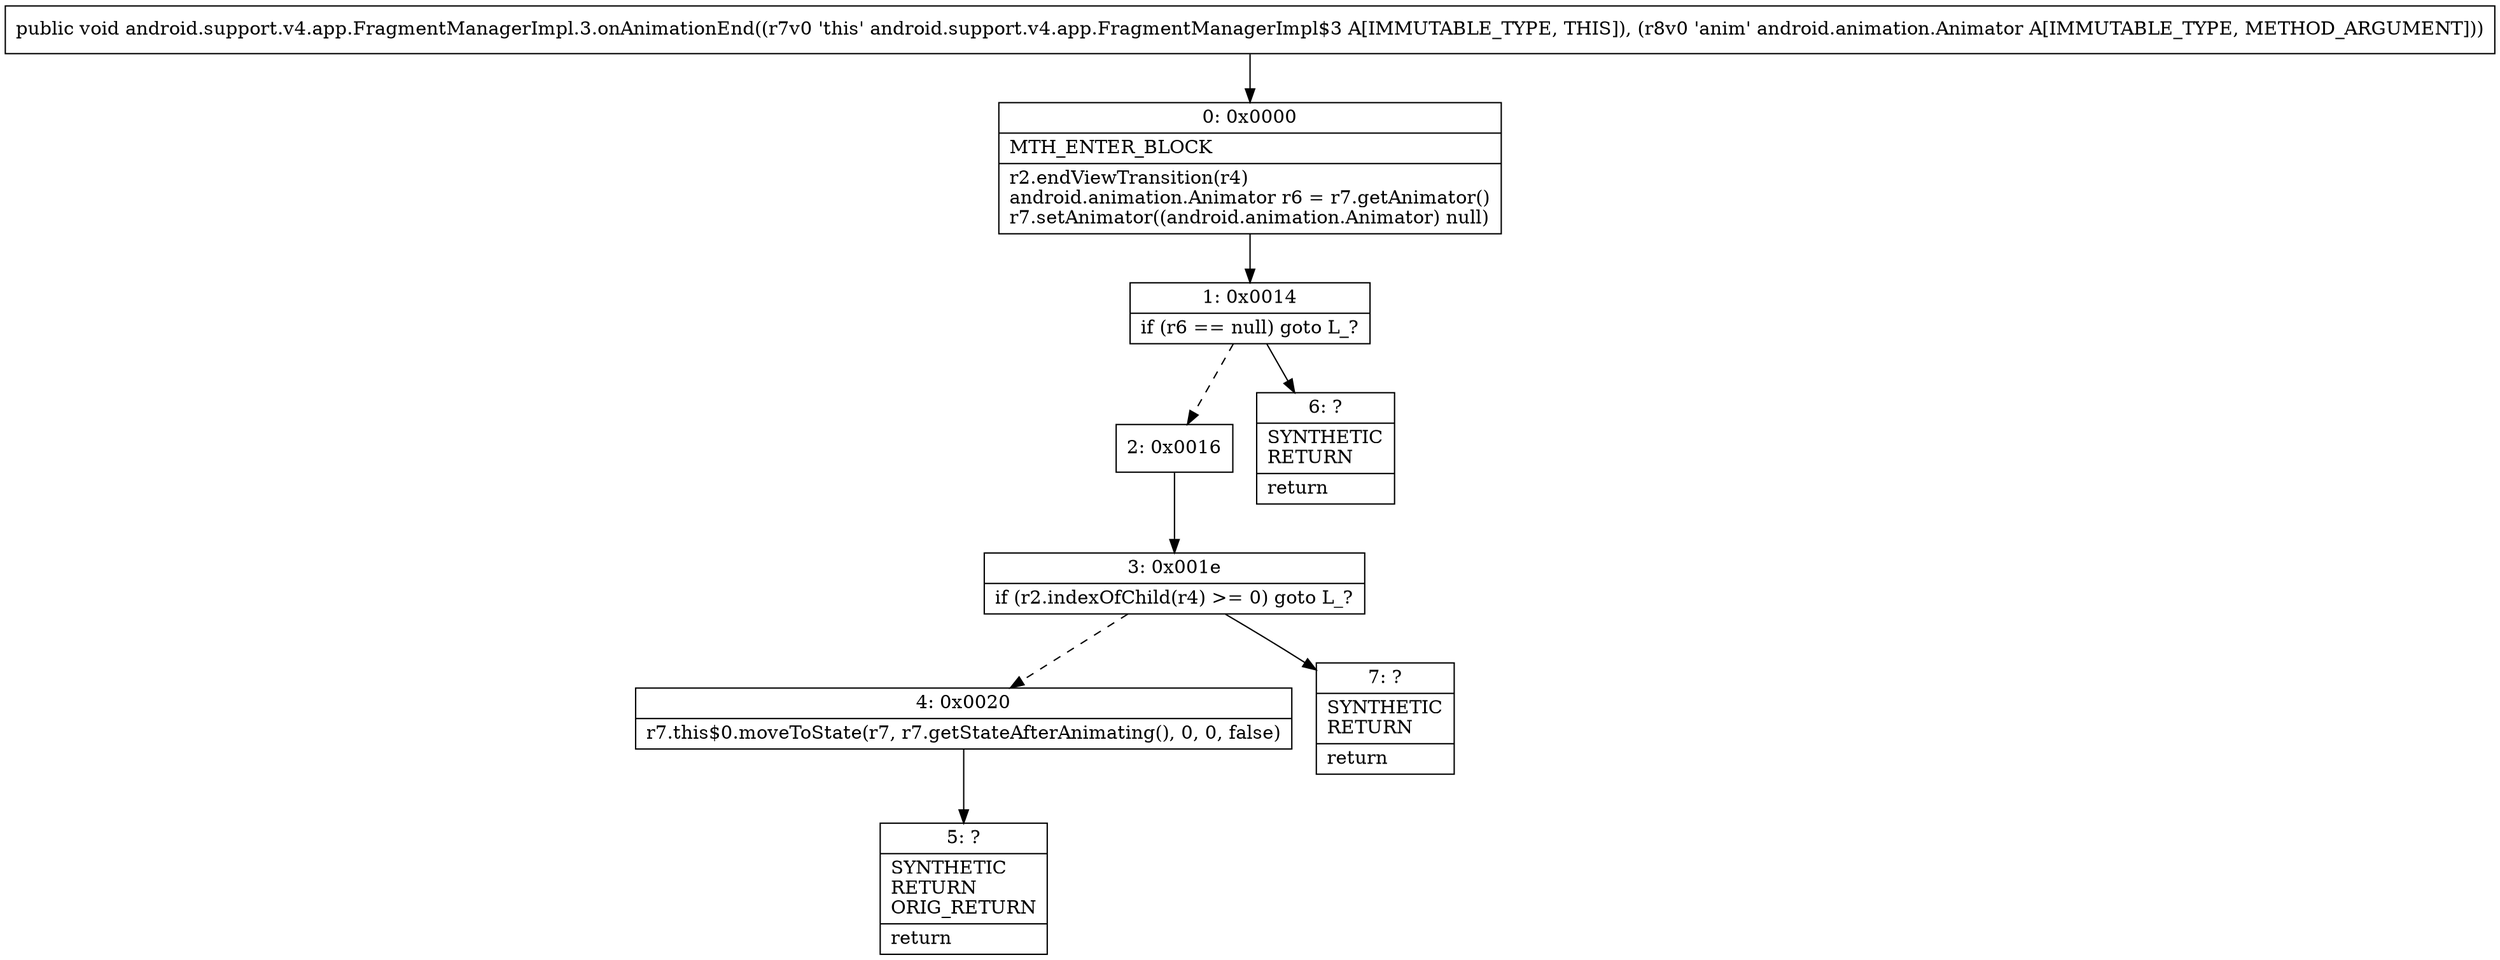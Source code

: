 digraph "CFG forandroid.support.v4.app.FragmentManagerImpl.3.onAnimationEnd(Landroid\/animation\/Animator;)V" {
Node_0 [shape=record,label="{0\:\ 0x0000|MTH_ENTER_BLOCK\l|r2.endViewTransition(r4)\landroid.animation.Animator r6 = r7.getAnimator()\lr7.setAnimator((android.animation.Animator) null)\l}"];
Node_1 [shape=record,label="{1\:\ 0x0014|if (r6 == null) goto L_?\l}"];
Node_2 [shape=record,label="{2\:\ 0x0016}"];
Node_3 [shape=record,label="{3\:\ 0x001e|if (r2.indexOfChild(r4) \>= 0) goto L_?\l}"];
Node_4 [shape=record,label="{4\:\ 0x0020|r7.this$0.moveToState(r7, r7.getStateAfterAnimating(), 0, 0, false)\l}"];
Node_5 [shape=record,label="{5\:\ ?|SYNTHETIC\lRETURN\lORIG_RETURN\l|return\l}"];
Node_6 [shape=record,label="{6\:\ ?|SYNTHETIC\lRETURN\l|return\l}"];
Node_7 [shape=record,label="{7\:\ ?|SYNTHETIC\lRETURN\l|return\l}"];
MethodNode[shape=record,label="{public void android.support.v4.app.FragmentManagerImpl.3.onAnimationEnd((r7v0 'this' android.support.v4.app.FragmentManagerImpl$3 A[IMMUTABLE_TYPE, THIS]), (r8v0 'anim' android.animation.Animator A[IMMUTABLE_TYPE, METHOD_ARGUMENT])) }"];
MethodNode -> Node_0;
Node_0 -> Node_1;
Node_1 -> Node_2[style=dashed];
Node_1 -> Node_6;
Node_2 -> Node_3;
Node_3 -> Node_4[style=dashed];
Node_3 -> Node_7;
Node_4 -> Node_5;
}

